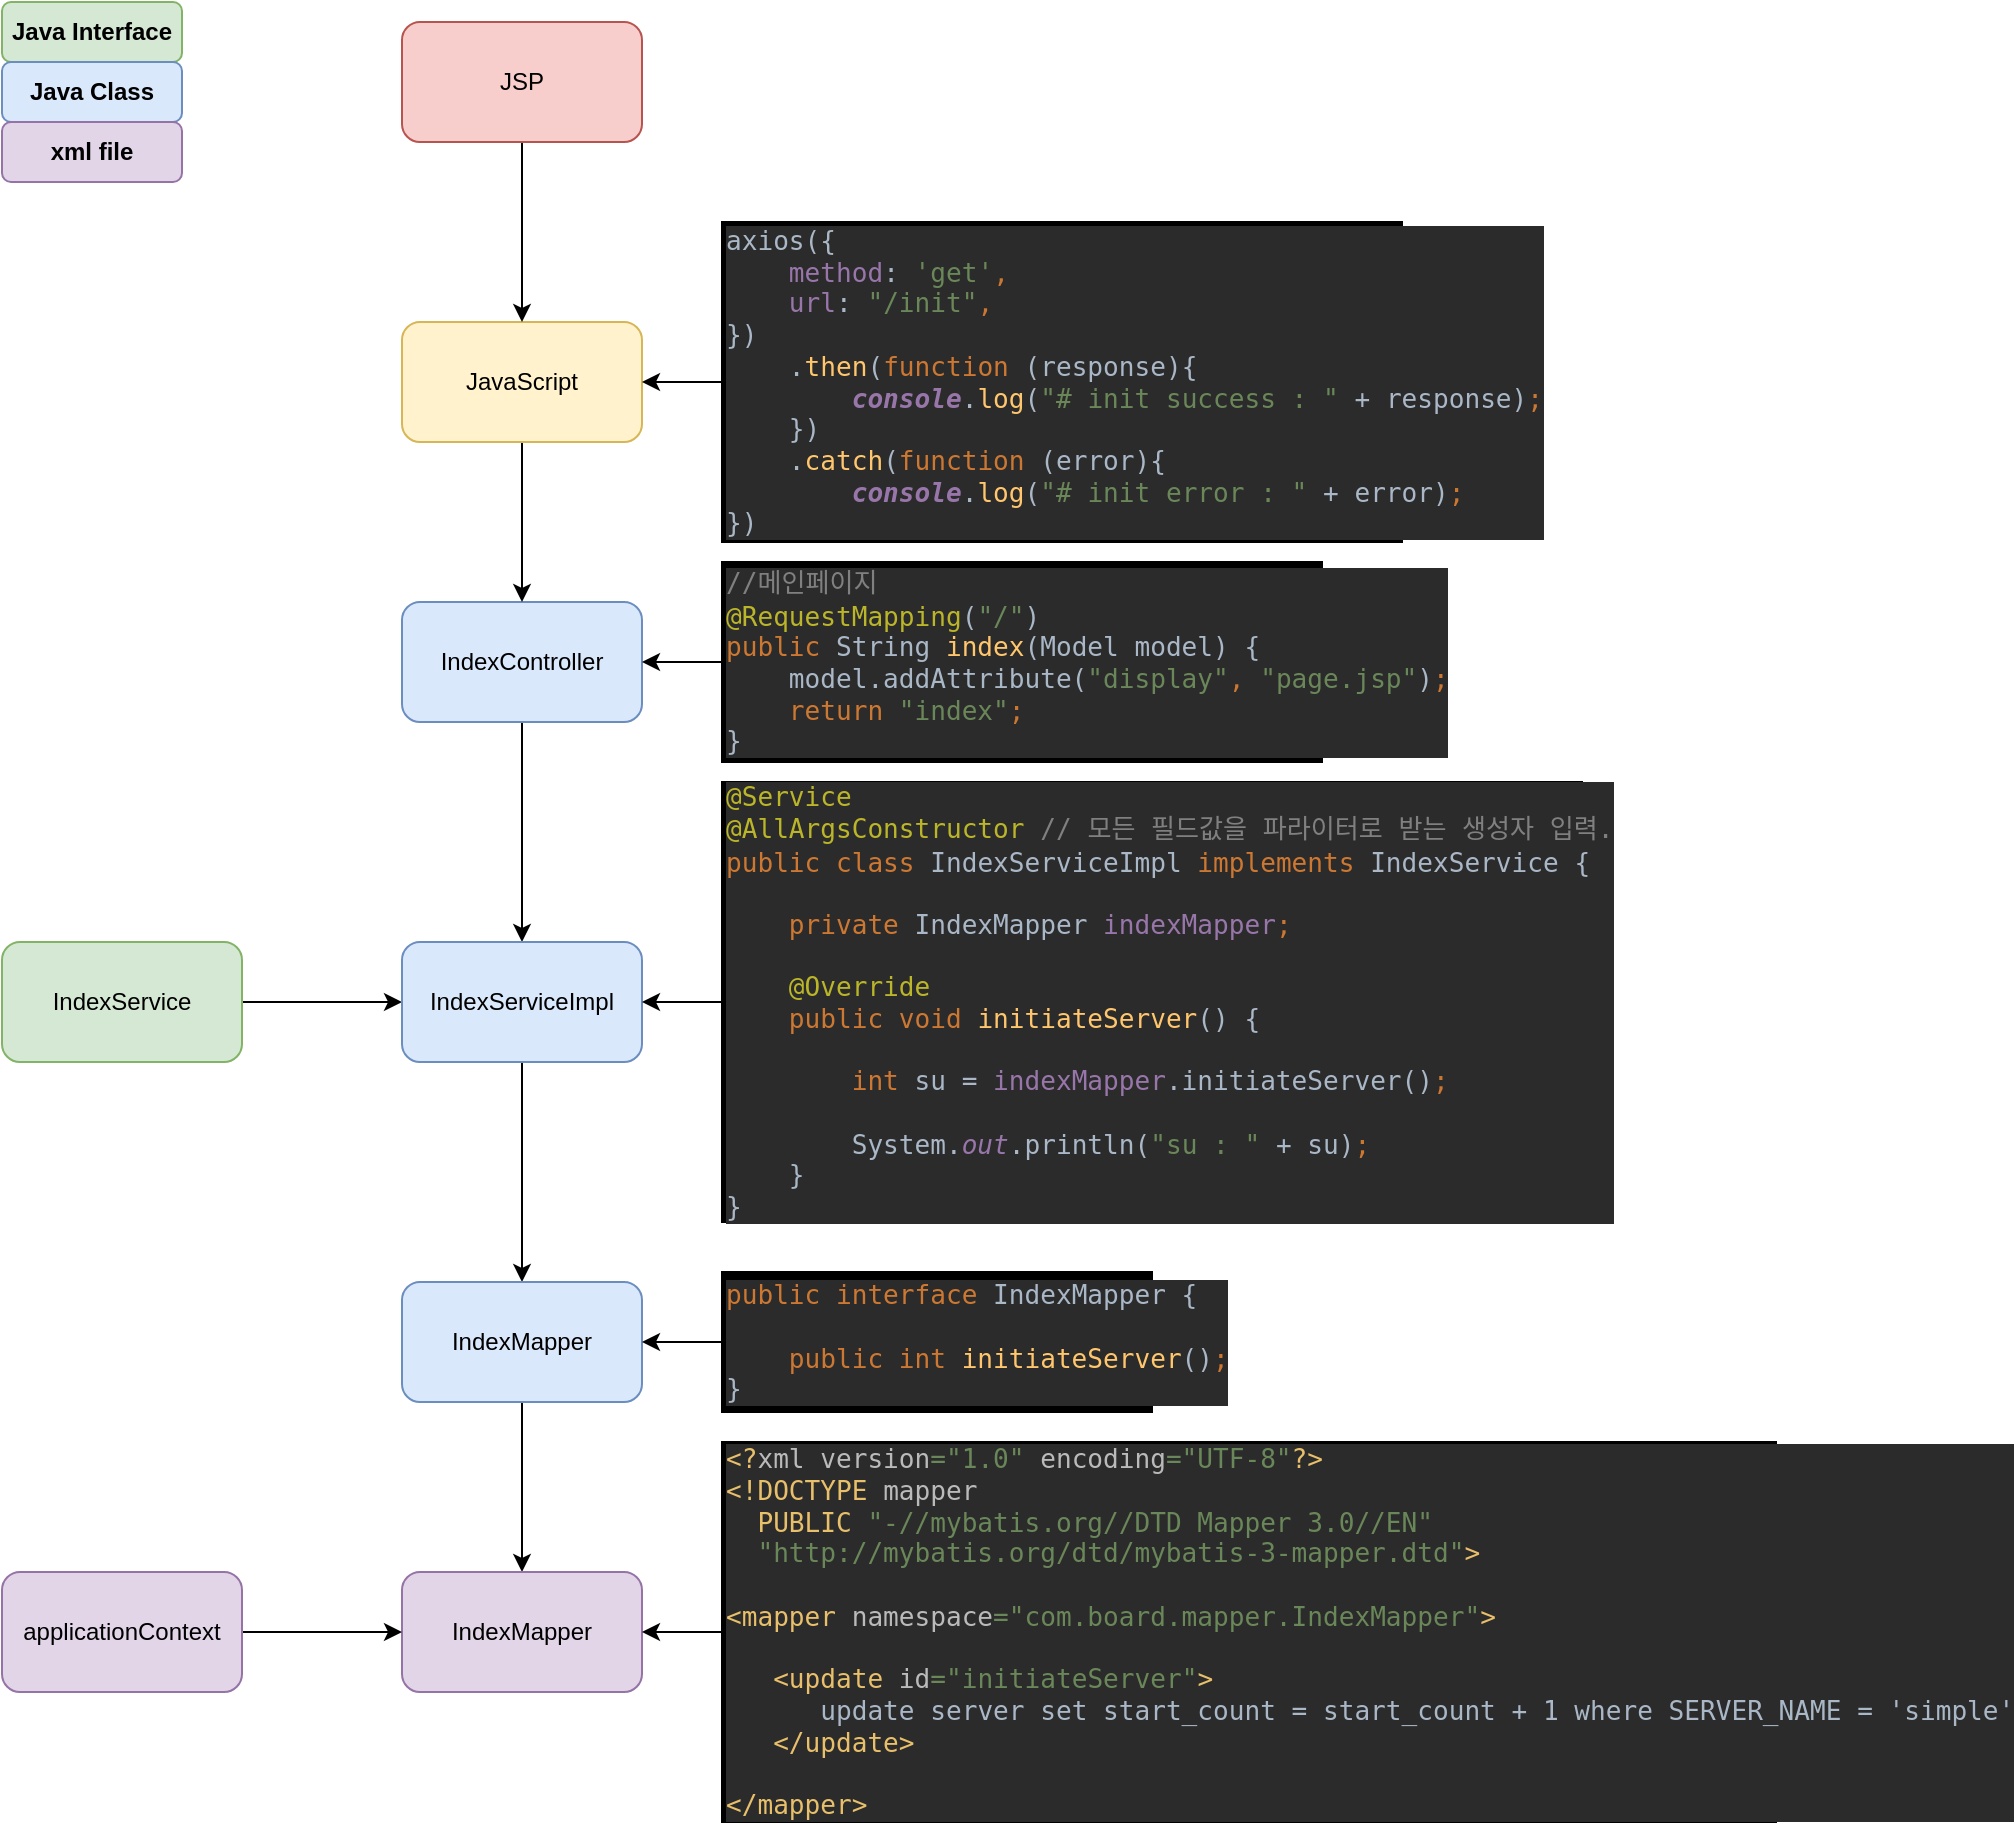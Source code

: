 <mxfile version="14.4.4" type="github">
  <diagram id="ftKHDjkeVkuY_PgphZ6S" name="Page-1">
    <mxGraphModel dx="1038" dy="548" grid="1" gridSize="10" guides="1" tooltips="1" connect="1" arrows="1" fold="1" page="1" pageScale="1" pageWidth="827" pageHeight="1169" math="0" shadow="0">
      <root>
        <mxCell id="0" />
        <mxCell id="1" parent="0" />
        <mxCell id="ZLnotI8Yxob7CxgMWHyF-26" value="" style="edgeStyle=orthogonalEdgeStyle;rounded=0;orthogonalLoop=1;jettySize=auto;html=1;" edge="1" parent="1" source="ZLnotI8Yxob7CxgMWHyF-4" target="ZLnotI8Yxob7CxgMWHyF-7">
          <mxGeometry relative="1" as="geometry" />
        </mxCell>
        <mxCell id="ZLnotI8Yxob7CxgMWHyF-4" value="IndexController" style="rounded=1;whiteSpace=wrap;html=1;fillColor=#dae8fc;strokeColor=#6c8ebf;" vertex="1" parent="1">
          <mxGeometry x="200" y="300" width="120" height="60" as="geometry" />
        </mxCell>
        <mxCell id="ZLnotI8Yxob7CxgMWHyF-18" value="" style="edgeStyle=orthogonalEdgeStyle;rounded=0;orthogonalLoop=1;jettySize=auto;html=1;" edge="1" parent="1" source="ZLnotI8Yxob7CxgMWHyF-5" target="ZLnotI8Yxob7CxgMWHyF-7">
          <mxGeometry relative="1" as="geometry" />
        </mxCell>
        <mxCell id="ZLnotI8Yxob7CxgMWHyF-5" value="IndexService" style="rounded=1;whiteSpace=wrap;html=1;fillColor=#d5e8d4;strokeColor=#82b366;" vertex="1" parent="1">
          <mxGeometry y="470" width="120" height="60" as="geometry" />
        </mxCell>
        <mxCell id="ZLnotI8Yxob7CxgMWHyF-25" value="" style="edgeStyle=orthogonalEdgeStyle;rounded=0;orthogonalLoop=1;jettySize=auto;html=1;" edge="1" parent="1" source="ZLnotI8Yxob7CxgMWHyF-6" target="ZLnotI8Yxob7CxgMWHyF-4">
          <mxGeometry relative="1" as="geometry" />
        </mxCell>
        <mxCell id="ZLnotI8Yxob7CxgMWHyF-6" value="JavaScript" style="rounded=1;whiteSpace=wrap;html=1;fillColor=#fff2cc;strokeColor=#d6b656;" vertex="1" parent="1">
          <mxGeometry x="200" y="160" width="120" height="60" as="geometry" />
        </mxCell>
        <mxCell id="ZLnotI8Yxob7CxgMWHyF-34" value="" style="edgeStyle=orthogonalEdgeStyle;rounded=0;orthogonalLoop=1;jettySize=auto;html=1;" edge="1" parent="1" source="ZLnotI8Yxob7CxgMWHyF-7" target="ZLnotI8Yxob7CxgMWHyF-29">
          <mxGeometry relative="1" as="geometry" />
        </mxCell>
        <mxCell id="ZLnotI8Yxob7CxgMWHyF-7" value="IndexServiceImpl" style="rounded=1;whiteSpace=wrap;html=1;fillColor=#dae8fc;strokeColor=#6c8ebf;" vertex="1" parent="1">
          <mxGeometry x="200" y="470" width="120" height="60" as="geometry" />
        </mxCell>
        <mxCell id="ZLnotI8Yxob7CxgMWHyF-8" value="&lt;b&gt;Java Interface&lt;/b&gt;" style="rounded=1;whiteSpace=wrap;html=1;fillColor=#d5e8d4;strokeColor=#82b366;" vertex="1" parent="1">
          <mxGeometry width="90" height="30" as="geometry" />
        </mxCell>
        <mxCell id="ZLnotI8Yxob7CxgMWHyF-20" style="edgeStyle=orthogonalEdgeStyle;rounded=0;orthogonalLoop=1;jettySize=auto;html=1;exitX=0;exitY=0.5;exitDx=0;exitDy=0;entryX=1;entryY=0.5;entryDx=0;entryDy=0;" edge="1" parent="1" source="ZLnotI8Yxob7CxgMWHyF-11" target="ZLnotI8Yxob7CxgMWHyF-6">
          <mxGeometry relative="1" as="geometry" />
        </mxCell>
        <mxCell id="ZLnotI8Yxob7CxgMWHyF-11" value="&lt;pre style=&quot;background-color: #2b2b2b ; color: #a9b7c6 ; font-family: &amp;#34;jetbrains mono&amp;#34; , monospace ; font-size: 9.8pt&quot;&gt;axios({&lt;br&gt;    &lt;span style=&quot;color: #9876aa&quot;&gt;method&lt;/span&gt;: &lt;span style=&quot;color: #6a8759&quot;&gt;&#39;get&#39;&lt;/span&gt;&lt;span style=&quot;color: #cc7832&quot;&gt;,&lt;br&gt;&lt;/span&gt;&lt;span style=&quot;color: #cc7832&quot;&gt;    &lt;/span&gt;&lt;span style=&quot;color: #9876aa&quot;&gt;url&lt;/span&gt;: &lt;span style=&quot;color: #6a8759&quot;&gt;&quot;/init&quot;&lt;/span&gt;&lt;span style=&quot;color: #cc7832&quot;&gt;,&lt;br&gt;&lt;/span&gt;})&lt;br&gt;    .&lt;span style=&quot;color: #ffc66d&quot;&gt;then&lt;/span&gt;(&lt;span style=&quot;color: #cc7832&quot;&gt;function &lt;/span&gt;(response){&lt;br&gt;        &lt;span style=&quot;color: #9876aa ; font-weight: bold ; font-style: italic&quot;&gt;console&lt;/span&gt;.&lt;span style=&quot;color: #ffc66d&quot;&gt;log&lt;/span&gt;(&lt;span style=&quot;color: #6a8759&quot;&gt;&quot;# init success : &quot; &lt;/span&gt;+ response)&lt;span style=&quot;color: #cc7832&quot;&gt;;&lt;br&gt;&lt;/span&gt;&lt;span style=&quot;color: #cc7832&quot;&gt;    &lt;/span&gt;})&lt;br&gt;    .&lt;span style=&quot;color: #ffc66d&quot;&gt;catch&lt;/span&gt;(&lt;span style=&quot;color: #cc7832&quot;&gt;function &lt;/span&gt;(error){&lt;br&gt;        &lt;span style=&quot;color: #9876aa ; font-weight: bold ; font-style: italic&quot;&gt;console&lt;/span&gt;.&lt;span style=&quot;color: #ffc66d&quot;&gt;log&lt;/span&gt;(&lt;span style=&quot;color: #6a8759&quot;&gt;&quot;# init error : &quot; &lt;/span&gt;+ error)&lt;span style=&quot;color: #cc7832&quot;&gt;;&lt;br&gt;&lt;div&gt;&lt;span style=&quot;font-size: 9.8pt ; white-space: normal&quot;&gt;    &lt;/span&gt;&lt;span style=&quot;color: rgb(169 , 183 , 198) ; font-size: 9.8pt ; white-space: normal&quot;&gt;})&lt;/span&gt;&lt;/div&gt;&lt;/span&gt;&lt;/pre&gt;" style="rounded=0;whiteSpace=wrap;html=1;align=left;fillColor=#000000;" vertex="1" parent="1">
          <mxGeometry x="360" y="110" width="340" height="160" as="geometry" />
        </mxCell>
        <mxCell id="ZLnotI8Yxob7CxgMWHyF-17" value="" style="edgeStyle=orthogonalEdgeStyle;rounded=0;orthogonalLoop=1;jettySize=auto;html=1;" edge="1" parent="1" source="ZLnotI8Yxob7CxgMWHyF-16" target="ZLnotI8Yxob7CxgMWHyF-4">
          <mxGeometry relative="1" as="geometry" />
        </mxCell>
        <mxCell id="ZLnotI8Yxob7CxgMWHyF-16" value="&lt;pre style=&quot;background-color: #2b2b2b ; color: #a9b7c6 ; font-family: &amp;#34;jetbrains mono&amp;#34; , monospace ; font-size: 9.8pt&quot;&gt;&lt;span style=&quot;color: #808080&quot;&gt;//&lt;/span&gt;&lt;span style=&quot;color: #808080 ; font-family: &amp;#34;courier new&amp;#34; , monospace&quot;&gt;메인페이지&lt;br&gt;&lt;/span&gt;&lt;span style=&quot;color: #bbb529&quot;&gt;@RequestMapping&lt;/span&gt;(&lt;span style=&quot;color: #6a8759&quot;&gt;&quot;/&quot;&lt;/span&gt;)&lt;br&gt;&lt;span style=&quot;color: #cc7832&quot;&gt;public &lt;/span&gt;String &lt;span style=&quot;color: #ffc66d&quot;&gt;index&lt;/span&gt;(Model model) {&lt;br&gt;    model.addAttribute(&lt;span style=&quot;color: #6a8759&quot;&gt;&quot;display&quot;&lt;/span&gt;&lt;span style=&quot;color: #cc7832&quot;&gt;, &lt;/span&gt;&lt;span style=&quot;color: #6a8759&quot;&gt;&quot;page.jsp&quot;&lt;/span&gt;)&lt;span style=&quot;color: #cc7832&quot;&gt;;&lt;br&gt;&lt;/span&gt;&lt;span style=&quot;color: #cc7832&quot;&gt;    return &lt;/span&gt;&lt;span style=&quot;color: #6a8759&quot;&gt;&quot;index&quot;&lt;/span&gt;&lt;span style=&quot;color: #cc7832&quot;&gt;;&lt;br&gt;&lt;/span&gt;}&lt;/pre&gt;" style="rounded=0;whiteSpace=wrap;html=1;fillColor=#000000;align=left;" vertex="1" parent="1">
          <mxGeometry x="360" y="280" width="300" height="100" as="geometry" />
        </mxCell>
        <mxCell id="ZLnotI8Yxob7CxgMWHyF-24" value="" style="edgeStyle=orthogonalEdgeStyle;rounded=0;orthogonalLoop=1;jettySize=auto;html=1;" edge="1" parent="1" source="ZLnotI8Yxob7CxgMWHyF-21" target="ZLnotI8Yxob7CxgMWHyF-7">
          <mxGeometry relative="1" as="geometry" />
        </mxCell>
        <mxCell id="ZLnotI8Yxob7CxgMWHyF-21" value="&lt;pre style=&quot;background-color: #2b2b2b ; color: #a9b7c6 ; font-family: &amp;#34;jetbrains mono&amp;#34; , monospace ; font-size: 9.8pt&quot;&gt;&lt;pre style=&quot;font-family: &amp;#34;jetbrains mono&amp;#34; , monospace ; font-size: 9.8pt&quot;&gt;&lt;span style=&quot;color: #bbb529&quot;&gt;@Service&lt;br&gt;&lt;/span&gt;&lt;span style=&quot;color: #bbb529&quot;&gt;@AllArgsConstructor &lt;/span&gt;&lt;span style=&quot;color: #808080&quot;&gt;// &lt;/span&gt;&lt;span style=&quot;color: #808080 ; font-family: &amp;#34;courier new&amp;#34; , monospace&quot;&gt;모든 필드값을 파라이터로 받는 생성자 입력&lt;/span&gt;&lt;span style=&quot;color: #808080&quot;&gt;.&lt;br&gt;&lt;/span&gt;&lt;span style=&quot;color: #cc7832&quot;&gt;public class &lt;/span&gt;IndexServiceImpl &lt;span style=&quot;color: #cc7832&quot;&gt;implements &lt;/span&gt;IndexService {&lt;br&gt;    &lt;br&gt;    &lt;span style=&quot;color: #cc7832&quot;&gt;private &lt;/span&gt;IndexMapper &lt;span style=&quot;color: #9876aa&quot;&gt;indexMapper&lt;/span&gt;&lt;span style=&quot;color: #cc7832&quot;&gt;;&lt;br&gt;&lt;/span&gt;&lt;span style=&quot;color: #cc7832&quot;&gt;&lt;br&gt;&lt;/span&gt;&lt;span style=&quot;color: #cc7832&quot;&gt;    &lt;/span&gt;&lt;span style=&quot;color: #bbb529&quot;&gt;@Override&lt;br&gt;&lt;/span&gt;&lt;span style=&quot;color: #bbb529&quot;&gt;    &lt;/span&gt;&lt;span style=&quot;color: #cc7832&quot;&gt;public void &lt;/span&gt;&lt;span style=&quot;color: #ffc66d&quot;&gt;initiateServer&lt;/span&gt;() {&lt;br&gt;        &lt;br&gt;        &lt;span style=&quot;color: #cc7832&quot;&gt;int &lt;/span&gt;su = &lt;span style=&quot;color: #9876aa&quot;&gt;indexMapper&lt;/span&gt;.initiateServer()&lt;span style=&quot;color: #cc7832&quot;&gt;;&lt;br&gt;&lt;/span&gt;&lt;span style=&quot;color: #cc7832&quot;&gt;&lt;br&gt;&lt;/span&gt;&lt;span style=&quot;color: #cc7832&quot;&gt;        &lt;/span&gt;System.&lt;span style=&quot;color: #9876aa ; font-style: italic&quot;&gt;out&lt;/span&gt;.println(&lt;span style=&quot;color: #6a8759&quot;&gt;&quot;su : &quot; &lt;/span&gt;+ su)&lt;span style=&quot;color: #cc7832&quot;&gt;;&lt;br&gt;&lt;/span&gt;&lt;span style=&quot;color: #cc7832&quot;&gt;    &lt;/span&gt;}&lt;br&gt;}&lt;br&gt;&lt;/pre&gt;&lt;/pre&gt;" style="rounded=0;whiteSpace=wrap;html=1;fillColor=#000000;align=left;" vertex="1" parent="1">
          <mxGeometry x="360" y="390" width="430" height="220" as="geometry" />
        </mxCell>
        <mxCell id="ZLnotI8Yxob7CxgMWHyF-28" value="" style="edgeStyle=orthogonalEdgeStyle;rounded=0;orthogonalLoop=1;jettySize=auto;html=1;" edge="1" parent="1" source="ZLnotI8Yxob7CxgMWHyF-27" target="ZLnotI8Yxob7CxgMWHyF-6">
          <mxGeometry relative="1" as="geometry" />
        </mxCell>
        <mxCell id="ZLnotI8Yxob7CxgMWHyF-27" value="JSP" style="rounded=1;whiteSpace=wrap;html=1;fillColor=#f8cecc;strokeColor=#b85450;" vertex="1" parent="1">
          <mxGeometry x="200" y="10" width="120" height="60" as="geometry" />
        </mxCell>
        <mxCell id="ZLnotI8Yxob7CxgMWHyF-41" value="" style="edgeStyle=orthogonalEdgeStyle;rounded=0;orthogonalLoop=1;jettySize=auto;html=1;" edge="1" parent="1" source="ZLnotI8Yxob7CxgMWHyF-29" target="ZLnotI8Yxob7CxgMWHyF-35">
          <mxGeometry relative="1" as="geometry" />
        </mxCell>
        <mxCell id="ZLnotI8Yxob7CxgMWHyF-29" value="IndexMapper" style="rounded=1;whiteSpace=wrap;html=1;fillColor=#dae8fc;strokeColor=#6c8ebf;" vertex="1" parent="1">
          <mxGeometry x="200" y="640" width="120" height="60" as="geometry" />
        </mxCell>
        <mxCell id="ZLnotI8Yxob7CxgMWHyF-30" value="&lt;b&gt;Java Class&lt;/b&gt;" style="rounded=1;whiteSpace=wrap;html=1;fillColor=#dae8fc;strokeColor=#6c8ebf;" vertex="1" parent="1">
          <mxGeometry y="30" width="90" height="30" as="geometry" />
        </mxCell>
        <mxCell id="ZLnotI8Yxob7CxgMWHyF-33" value="" style="edgeStyle=orthogonalEdgeStyle;rounded=0;orthogonalLoop=1;jettySize=auto;html=1;" edge="1" parent="1" source="ZLnotI8Yxob7CxgMWHyF-32" target="ZLnotI8Yxob7CxgMWHyF-29">
          <mxGeometry relative="1" as="geometry" />
        </mxCell>
        <mxCell id="ZLnotI8Yxob7CxgMWHyF-32" value="&lt;pre style=&quot;background-color: #2b2b2b ; color: #a9b7c6 ; font-family: &amp;#34;jetbrains mono&amp;#34; , monospace ; font-size: 9.8pt&quot;&gt;&lt;span style=&quot;color: #cc7832&quot;&gt;public interface &lt;/span&gt;IndexMapper {&lt;br&gt;&lt;br&gt;    &lt;span style=&quot;color: #cc7832&quot;&gt;public int &lt;/span&gt;&lt;span style=&quot;color: #ffc66d&quot;&gt;initiateServer&lt;/span&gt;()&lt;span style=&quot;color: #cc7832&quot;&gt;;&lt;br&gt;&lt;/span&gt;}&lt;/pre&gt;" style="rounded=0;whiteSpace=wrap;html=1;fillColor=#000000;align=left;" vertex="1" parent="1">
          <mxGeometry x="360" y="635" width="215" height="70" as="geometry" />
        </mxCell>
        <mxCell id="ZLnotI8Yxob7CxgMWHyF-35" value="IndexMapper" style="rounded=1;whiteSpace=wrap;html=1;fillColor=#e1d5e7;strokeColor=#9673a6;" vertex="1" parent="1">
          <mxGeometry x="200" y="785" width="120" height="60" as="geometry" />
        </mxCell>
        <mxCell id="ZLnotI8Yxob7CxgMWHyF-38" value="&lt;b&gt;xml file&lt;/b&gt;" style="rounded=1;whiteSpace=wrap;html=1;fillColor=#e1d5e7;strokeColor=#9673a6;" vertex="1" parent="1">
          <mxGeometry y="60" width="90" height="30" as="geometry" />
        </mxCell>
        <mxCell id="ZLnotI8Yxob7CxgMWHyF-40" value="" style="edgeStyle=orthogonalEdgeStyle;rounded=0;orthogonalLoop=1;jettySize=auto;html=1;" edge="1" parent="1" source="ZLnotI8Yxob7CxgMWHyF-39" target="ZLnotI8Yxob7CxgMWHyF-35">
          <mxGeometry relative="1" as="geometry" />
        </mxCell>
        <mxCell id="ZLnotI8Yxob7CxgMWHyF-39" value="&lt;pre style=&quot;background-color: #2b2b2b ; color: #a9b7c6 ; font-family: &amp;#34;jetbrains mono&amp;#34; , monospace ; font-size: 9.8pt&quot;&gt;&lt;span style=&quot;color: #e8bf6a&quot;&gt;&amp;lt;?&lt;/span&gt;&lt;span style=&quot;color: #bababa&quot;&gt;xml version&lt;/span&gt;&lt;span style=&quot;color: #6a8759&quot;&gt;=&quot;1.0&quot; &lt;/span&gt;&lt;span style=&quot;color: #bababa&quot;&gt;encoding&lt;/span&gt;&lt;span style=&quot;color: #6a8759&quot;&gt;=&quot;UTF-8&quot;&lt;/span&gt;&lt;span style=&quot;color: #e8bf6a&quot;&gt;?&amp;gt;&lt;br&gt;&lt;/span&gt;&lt;span style=&quot;color: #e8bf6a&quot;&gt;&amp;lt;!DOCTYPE &lt;/span&gt;&lt;span style=&quot;color: #bababa&quot;&gt;mapper&lt;br&gt;&lt;/span&gt;&lt;span style=&quot;color: #bababa&quot;&gt;  &lt;/span&gt;&lt;span style=&quot;color: #e8bf6a&quot;&gt;PUBLIC &lt;/span&gt;&lt;span style=&quot;color: #6a8759&quot;&gt;&quot;-//mybatis.org//DTD Mapper 3.0//EN&quot;&lt;br&gt;&lt;/span&gt;&lt;span style=&quot;color: #6a8759&quot;&gt;  &quot;http://mybatis.org/dtd/mybatis-3-mapper.dtd&quot;&lt;/span&gt;&lt;span style=&quot;color: #e8bf6a&quot;&gt;&amp;gt;&lt;/span&gt;&lt;span style=&quot;color: #808080&quot;&gt;&lt;br&gt;&lt;/span&gt;&lt;span style=&quot;color: #808080&quot;&gt;&lt;br&gt;&lt;/span&gt;&lt;span style=&quot;color: #e8bf6a&quot;&gt;&amp;lt;mapper &lt;/span&gt;&lt;span style=&quot;color: #bababa&quot;&gt;namespace&lt;/span&gt;&lt;span style=&quot;color: #6a8759&quot;&gt;=&quot;com.board.mapper.IndexMapper&quot;&lt;/span&gt;&lt;span style=&quot;color: #e8bf6a&quot;&gt;&amp;gt;&lt;/span&gt;&lt;span style=&quot;color: #808080&quot;&gt;&lt;br&gt;&lt;/span&gt;&lt;span style=&quot;color: #808080&quot;&gt;&lt;br&gt;&lt;/span&gt;&lt;span style=&quot;color: #808080&quot;&gt;   &lt;/span&gt;&lt;span style=&quot;color: #e8bf6a&quot;&gt;&amp;lt;update &lt;/span&gt;&lt;span style=&quot;color: #bababa&quot;&gt;id&lt;/span&gt;&lt;span style=&quot;color: #6a8759&quot;&gt;=&quot;initiateServer&quot;&lt;/span&gt;&lt;span style=&quot;color: #e8bf6a&quot;&gt;&amp;gt;&lt;br&gt;&lt;/span&gt;&lt;span style=&quot;color: #e8bf6a&quot;&gt;      &lt;/span&gt;update server set start_count = start_count + 1 where SERVER_NAME = &#39;simple&#39;&lt;br&gt;   &lt;span style=&quot;color: #e8bf6a&quot;&gt;&amp;lt;/update&amp;gt;&lt;br&gt;&lt;/span&gt;&lt;span style=&quot;color: #e8bf6a&quot;&gt;&lt;br&gt;&lt;/span&gt;&lt;span style=&quot;color: #e8bf6a&quot;&gt;&amp;lt;/mapper&amp;gt;&lt;/span&gt;&lt;/pre&gt;" style="rounded=0;whiteSpace=wrap;html=1;fillColor=#000000;align=left;" vertex="1" parent="1">
          <mxGeometry x="360" y="720" width="527" height="190" as="geometry" />
        </mxCell>
        <mxCell id="ZLnotI8Yxob7CxgMWHyF-45" value="" style="edgeStyle=orthogonalEdgeStyle;rounded=0;orthogonalLoop=1;jettySize=auto;html=1;" edge="1" parent="1" source="ZLnotI8Yxob7CxgMWHyF-44" target="ZLnotI8Yxob7CxgMWHyF-35">
          <mxGeometry relative="1" as="geometry" />
        </mxCell>
        <mxCell id="ZLnotI8Yxob7CxgMWHyF-44" value="&lt;span style=&quot;font-family: &amp;#34;helvetica&amp;#34;&quot;&gt;applicationContext&lt;/span&gt;" style="rounded=1;whiteSpace=wrap;html=1;fillColor=#e1d5e7;strokeColor=#9673a6;" vertex="1" parent="1">
          <mxGeometry y="785" width="120" height="60" as="geometry" />
        </mxCell>
      </root>
    </mxGraphModel>
  </diagram>
</mxfile>
